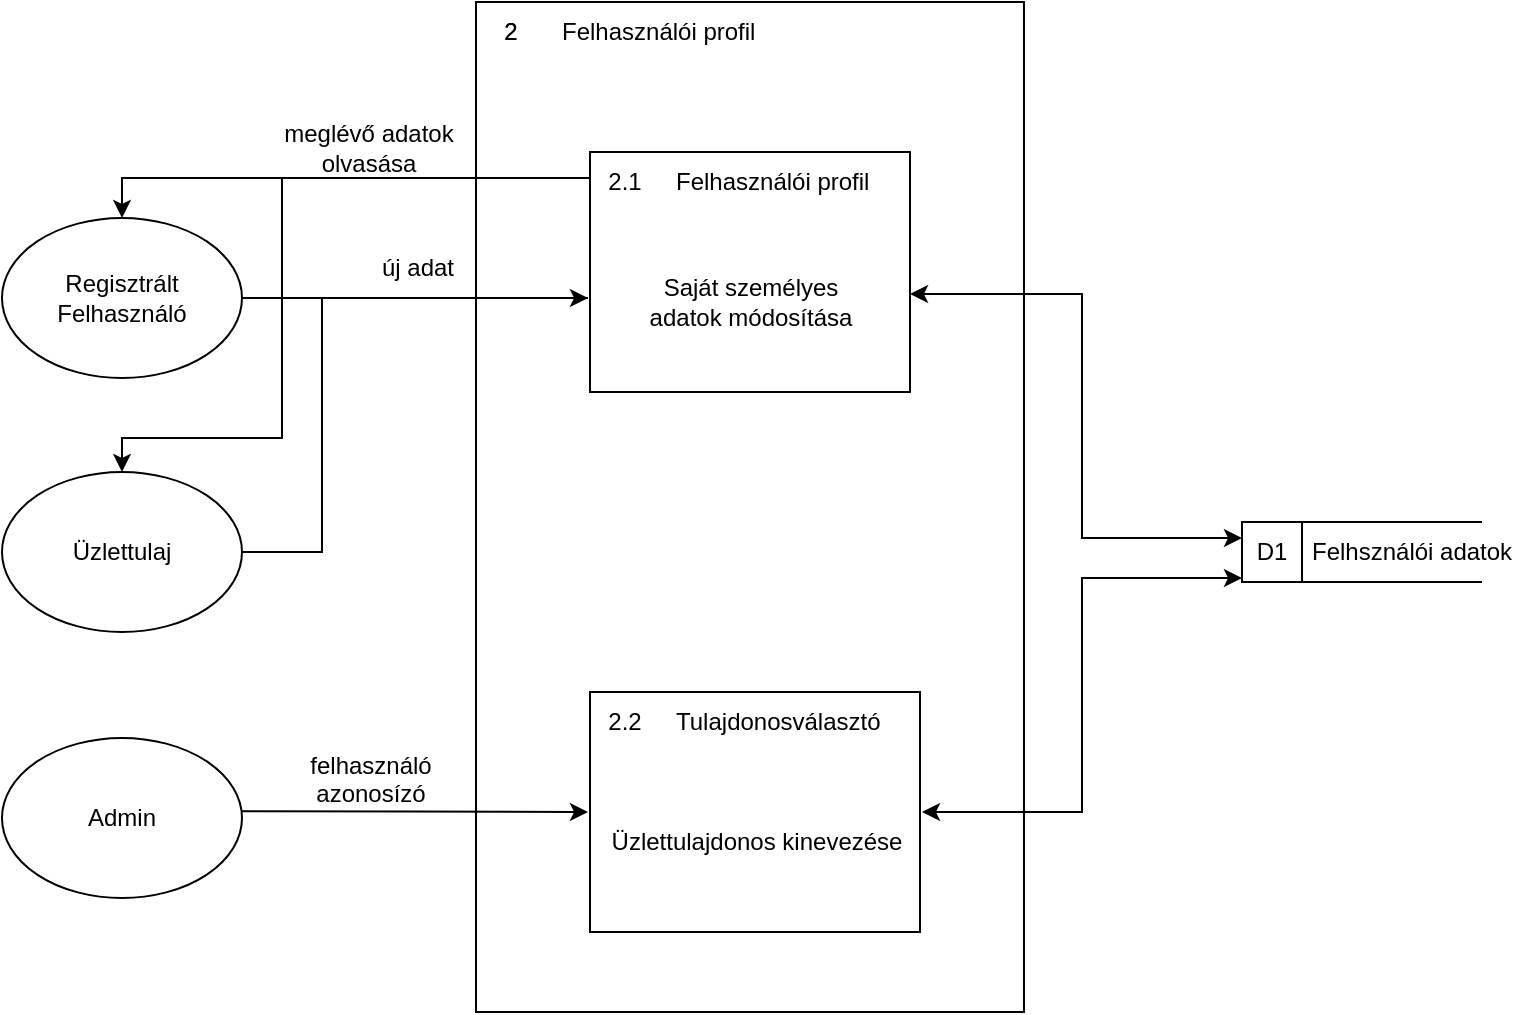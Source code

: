 <mxfile version="20.8.20" type="device"><diagram name="Page-1" id="E2Cxj_QSD6U9ifqRgAKj"><mxGraphModel dx="381" dy="586" grid="1" gridSize="10" guides="1" tooltips="1" connect="1" arrows="1" fold="1" page="1" pageScale="1" pageWidth="827" pageHeight="1169" math="0" shadow="0"><root><mxCell id="0"/><mxCell id="1" parent="0"/><mxCell id="fdOmFBHX-idOKBcixgKo-31" value="" style="html=1;dashed=0;whitespace=wrap;shape=mxgraph.dfd.process;align=center;container=1;collapsible=0;spacingTop=30;" parent="1" vertex="1"><mxGeometry x="277" y="332" width="273.99" height="505" as="geometry"/></mxCell><mxCell id="fdOmFBHX-idOKBcixgKo-32" value="2" style="text;html=1;strokeColor=none;fillColor=none;align=center;verticalAlign=middle;whiteSpace=wrap;rounded=0;movable=0;resizable=0;rotatable=0;cloneable=0;deletable=0;connectable=0;allowArrows=0;pointerEvents=1;" parent="fdOmFBHX-idOKBcixgKo-31" vertex="1"><mxGeometry width="35" height="30" as="geometry"/></mxCell><mxCell id="fdOmFBHX-idOKBcixgKo-33" value="Felhasználói profil" style="text;html=1;strokeColor=none;fillColor=none;align=left;verticalAlign=middle;whiteSpace=wrap;rounded=0;movable=0;resizable=0;connectable=0;allowArrows=0;rotatable=0;cloneable=0;deletable=0;spacingLeft=6;autosize=1;resizeWidth=0;" parent="fdOmFBHX-idOKBcixgKo-31" vertex="1"><mxGeometry x="35" width="120" height="30" as="geometry"/></mxCell><mxCell id="fdOmFBHX-idOKBcixgKo-50" value="Saját személyes&lt;br&gt;adatok módosítása" style="html=1;dashed=0;whitespace=wrap;shape=mxgraph.dfd.process2;align=center;container=1;collapsible=0;spacingTop=30;movable=1;resizable=1;rotatable=1;deletable=1;editable=1;locked=0;connectable=1;" parent="fdOmFBHX-idOKBcixgKo-31" vertex="1"><mxGeometry x="57" y="75" width="160" height="120" as="geometry"/></mxCell><mxCell id="fdOmFBHX-idOKBcixgKo-51" value="2.1" style="text;html=1;strokeColor=none;fillColor=none;align=center;verticalAlign=middle;whiteSpace=wrap;rounded=0;connectable=0;allowArrows=0;editable=1;movable=0;resizable=0;rotatable=0;deletable=0;locked=0;cloneable=0;" parent="fdOmFBHX-idOKBcixgKo-50" vertex="1"><mxGeometry width="35" height="30" as="geometry"/></mxCell><mxCell id="fdOmFBHX-idOKBcixgKo-52" value="Felhasználói profil" style="text;strokeColor=none;fillColor=none;align=left;verticalAlign=middle;whiteSpace=wrap;rounded=0;autosize=1;connectable=0;allowArrows=0;movable=0;resizable=0;rotatable=0;deletable=0;cloneable=0;spacingLeft=6;fontStyle=0;html=1;" parent="fdOmFBHX-idOKBcixgKo-50" vertex="1"><mxGeometry x="35" width="120" height="30" as="geometry"/></mxCell><mxCell id="fdOmFBHX-idOKBcixgKo-58" value="Üzlettulajdonos kinevezése" style="html=1;dashed=0;whitespace=wrap;shape=mxgraph.dfd.process2;align=center;container=1;collapsible=0;spacingTop=30;movable=1;resizable=1;rotatable=1;deletable=1;editable=1;locked=0;connectable=1;" parent="fdOmFBHX-idOKBcixgKo-31" vertex="1"><mxGeometry x="57" y="345" width="165" height="120" as="geometry"/></mxCell><mxCell id="fdOmFBHX-idOKBcixgKo-59" value="2.2" style="text;html=1;strokeColor=none;fillColor=none;align=center;verticalAlign=middle;whiteSpace=wrap;rounded=0;connectable=0;allowArrows=0;editable=1;movable=0;resizable=0;rotatable=0;deletable=0;locked=0;cloneable=0;" parent="fdOmFBHX-idOKBcixgKo-58" vertex="1"><mxGeometry width="35" height="30" as="geometry"/></mxCell><mxCell id="fdOmFBHX-idOKBcixgKo-60" value="Tulajdonosválasztó" style="text;strokeColor=none;fillColor=none;align=left;verticalAlign=middle;whiteSpace=wrap;rounded=0;autosize=1;connectable=0;allowArrows=0;movable=0;resizable=0;rotatable=0;deletable=0;cloneable=0;spacingLeft=6;fontStyle=0;html=1;" parent="fdOmFBHX-idOKBcixgKo-58" vertex="1"><mxGeometry x="35" width="130" height="30" as="geometry"/></mxCell><mxCell id="axjARi6m8Hoj7FSEUthz-1" value="2" style="text;html=1;strokeColor=none;fillColor=none;align=center;verticalAlign=middle;whiteSpace=wrap;rounded=0;movable=0;resizable=0;rotatable=0;cloneable=0;deletable=0;connectable=0;allowArrows=0;pointerEvents=1;" vertex="1" parent="1"><mxGeometry x="277" y="332" width="35" height="30" as="geometry"/></mxCell><mxCell id="axjARi6m8Hoj7FSEUthz-2" style="edgeStyle=orthogonalEdgeStyle;rounded=0;orthogonalLoop=1;jettySize=auto;html=1;exitX=1;exitY=0.5;exitDx=0;exitDy=0;startArrow=none;startFill=0;endArrow=none;endFill=0;" edge="1" parent="1" source="axjARi6m8Hoj7FSEUthz-6"><mxGeometry relative="1" as="geometry"><mxPoint x="160" y="477" as="sourcePoint"/><mxPoint x="333" y="480" as="targetPoint"/></mxGeometry></mxCell><mxCell id="axjARi6m8Hoj7FSEUthz-3" style="edgeStyle=orthogonalEdgeStyle;rounded=0;orthogonalLoop=1;jettySize=auto;html=1;startArrow=none;startFill=0;movable=1;resizable=1;rotatable=1;deletable=1;editable=1;locked=0;connectable=1;" edge="1" parent="1"><mxGeometry relative="1" as="geometry"><mxPoint x="160" y="607" as="sourcePoint"/><mxPoint x="333" y="480" as="targetPoint"/><Array as="points"><mxPoint x="200" y="607"/><mxPoint x="200" y="480"/><mxPoint x="333" y="480"/></Array></mxGeometry></mxCell><mxCell id="axjARi6m8Hoj7FSEUthz-4" value="új adat" style="text;html=1;strokeColor=none;fillColor=none;align=center;verticalAlign=middle;whiteSpace=wrap;rounded=0;" vertex="1" parent="1"><mxGeometry x="214.5" y="450" width="65.5" height="30" as="geometry"/></mxCell><mxCell id="axjARi6m8Hoj7FSEUthz-5" style="edgeStyle=orthogonalEdgeStyle;rounded=0;orthogonalLoop=1;jettySize=auto;html=1;exitX=1;exitY=0.5;exitDx=0;exitDy=0;startArrow=none;startFill=0;movable=1;resizable=1;rotatable=1;deletable=1;editable=1;locked=0;connectable=1;" edge="1" parent="1"><mxGeometry relative="1" as="geometry"><mxPoint x="160" y="736.66" as="sourcePoint"/><mxPoint x="333" y="737" as="targetPoint"/><Array as="points"><mxPoint x="245" y="737"/><mxPoint x="330" y="737"/></Array></mxGeometry></mxCell><mxCell id="axjARi6m8Hoj7FSEUthz-6" value="Regisztrált&lt;br&gt;Felhasználó" style="ellipse;whiteSpace=wrap;html=1;" vertex="1" parent="1"><mxGeometry x="40" y="440" width="120" height="80" as="geometry"/></mxCell><mxCell id="axjARi6m8Hoj7FSEUthz-7" value="Üzlettulaj" style="ellipse;whiteSpace=wrap;html=1;" vertex="1" parent="1"><mxGeometry x="40" y="567" width="120" height="80" as="geometry"/></mxCell><mxCell id="axjARi6m8Hoj7FSEUthz-8" value="Admin" style="ellipse;whiteSpace=wrap;html=1;" vertex="1" parent="1"><mxGeometry x="40" y="700" width="120" height="80" as="geometry"/></mxCell><mxCell id="axjARi6m8Hoj7FSEUthz-9" value="" style="endArrow=classic;html=1;rounded=0;entryX=0.5;entryY=0;entryDx=0;entryDy=0;" edge="1" parent="1" target="axjARi6m8Hoj7FSEUthz-6"><mxGeometry width="50" height="50" relative="1" as="geometry"><mxPoint x="334" y="420" as="sourcePoint"/><mxPoint x="160" y="420" as="targetPoint"/><Array as="points"><mxPoint x="100" y="420"/></Array></mxGeometry></mxCell><mxCell id="axjARi6m8Hoj7FSEUthz-10" value="" style="endArrow=classic;html=1;rounded=0;entryX=0.5;entryY=0;entryDx=0;entryDy=0;" edge="1" parent="1" target="axjARi6m8Hoj7FSEUthz-7"><mxGeometry width="50" height="50" relative="1" as="geometry"><mxPoint x="334" y="420" as="sourcePoint"/><mxPoint x="160" y="420" as="targetPoint"/><Array as="points"><mxPoint x="180" y="420"/><mxPoint x="180" y="550"/><mxPoint x="100" y="550"/></Array></mxGeometry></mxCell><mxCell id="axjARi6m8Hoj7FSEUthz-11" value="meglévő adatok olvasása" style="text;html=1;strokeColor=none;fillColor=none;align=center;verticalAlign=middle;whiteSpace=wrap;rounded=0;" vertex="1" parent="1"><mxGeometry x="165.5" y="390" width="114.5" height="30" as="geometry"/></mxCell><mxCell id="axjARi6m8Hoj7FSEUthz-12" value="&lt;div style=&quot;text-align: center;&quot;&gt;&lt;span style=&quot;background-color: initial;&quot;&gt;felhasználó azonosízó&lt;/span&gt;&lt;/div&gt;" style="text;whiteSpace=wrap;html=1;" vertex="1" parent="1"><mxGeometry x="175.5" y="700" width="94.5" height="40" as="geometry"/></mxCell><mxCell id="axjARi6m8Hoj7FSEUthz-13" value="Felhsználói adatok" style="html=1;dashed=0;whitespace=wrap;shape=mxgraph.dfd.dataStoreID;align=left;spacingLeft=33;container=1;collapsible=0;autosize=0;" vertex="1" parent="1"><mxGeometry x="660" y="592" width="120" height="30" as="geometry"/></mxCell><mxCell id="axjARi6m8Hoj7FSEUthz-14" value="D1" style="text;html=1;strokeColor=none;fillColor=none;align=center;verticalAlign=middle;whiteSpace=wrap;rounded=0;movable=0;resizable=0;rotatable=0;cloneable=0;deletable=0;allowArrows=0;connectable=0;" vertex="1" parent="axjARi6m8Hoj7FSEUthz-13"><mxGeometry width="30" height="30" as="geometry"/></mxCell><mxCell id="axjARi6m8Hoj7FSEUthz-15" style="edgeStyle=orthogonalEdgeStyle;rounded=0;orthogonalLoop=1;jettySize=auto;html=1;startArrow=classic;startFill=1;movable=1;resizable=1;rotatable=1;deletable=1;editable=1;locked=0;connectable=1;exitX=1.003;exitY=0.59;exitDx=0;exitDy=0;exitPerimeter=0;entryX=0;entryY=0.267;entryDx=0;entryDy=0;entryPerimeter=0;" edge="1" parent="1" target="axjARi6m8Hoj7FSEUthz-13"><mxGeometry relative="1" as="geometry"><mxPoint x="494" y="478" as="sourcePoint"/><mxPoint x="650" y="600" as="targetPoint"/><Array as="points"><mxPoint x="580" y="478"/><mxPoint x="580" y="600"/></Array></mxGeometry></mxCell><mxCell id="axjARi6m8Hoj7FSEUthz-16" style="edgeStyle=orthogonalEdgeStyle;rounded=0;orthogonalLoop=1;jettySize=auto;html=1;startArrow=classic;startFill=1;movable=1;resizable=1;rotatable=1;deletable=1;editable=1;locked=0;connectable=1;" edge="1" parent="1"><mxGeometry relative="1" as="geometry"><mxPoint x="500" y="737" as="sourcePoint"/><mxPoint x="660" y="620" as="targetPoint"/><Array as="points"><mxPoint x="580" y="737"/><mxPoint x="580" y="620"/><mxPoint x="660" y="620"/></Array></mxGeometry></mxCell></root></mxGraphModel></diagram></mxfile>